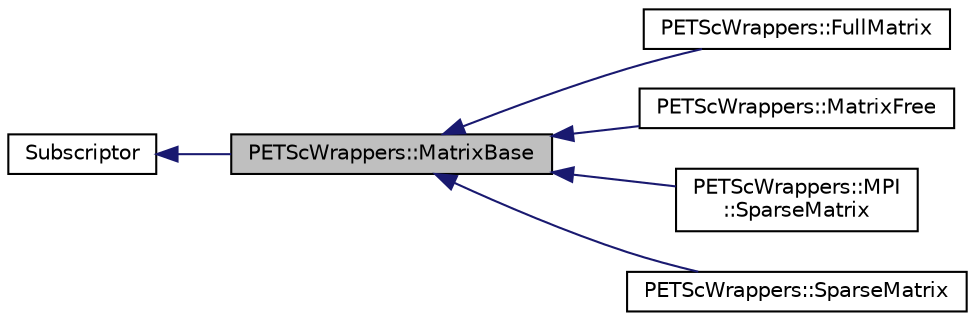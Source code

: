 digraph "PETScWrappers::MatrixBase"
{
 // LATEX_PDF_SIZE
  edge [fontname="Helvetica",fontsize="10",labelfontname="Helvetica",labelfontsize="10"];
  node [fontname="Helvetica",fontsize="10",shape=record];
  rankdir="LR";
  Node1 [label="PETScWrappers::MatrixBase",height=0.2,width=0.4,color="black", fillcolor="grey75", style="filled", fontcolor="black",tooltip=" "];
  Node2 -> Node1 [dir="back",color="midnightblue",fontsize="10",style="solid",fontname="Helvetica"];
  Node2 [label="Subscriptor",height=0.2,width=0.4,color="black", fillcolor="white", style="filled",URL="$classSubscriptor.html",tooltip=" "];
  Node1 -> Node3 [dir="back",color="midnightblue",fontsize="10",style="solid",fontname="Helvetica"];
  Node3 [label="PETScWrappers::FullMatrix",height=0.2,width=0.4,color="black", fillcolor="white", style="filled",URL="$classPETScWrappers_1_1FullMatrix.html",tooltip=" "];
  Node1 -> Node4 [dir="back",color="midnightblue",fontsize="10",style="solid",fontname="Helvetica"];
  Node4 [label="PETScWrappers::MatrixFree",height=0.2,width=0.4,color="black", fillcolor="white", style="filled",URL="$classPETScWrappers_1_1MatrixFree.html",tooltip=" "];
  Node1 -> Node5 [dir="back",color="midnightblue",fontsize="10",style="solid",fontname="Helvetica"];
  Node5 [label="PETScWrappers::MPI\l::SparseMatrix",height=0.2,width=0.4,color="black", fillcolor="white", style="filled",URL="$classPETScWrappers_1_1MPI_1_1SparseMatrix.html",tooltip=" "];
  Node1 -> Node6 [dir="back",color="midnightblue",fontsize="10",style="solid",fontname="Helvetica"];
  Node6 [label="PETScWrappers::SparseMatrix",height=0.2,width=0.4,color="black", fillcolor="white", style="filled",URL="$classPETScWrappers_1_1SparseMatrix.html",tooltip=" "];
}

